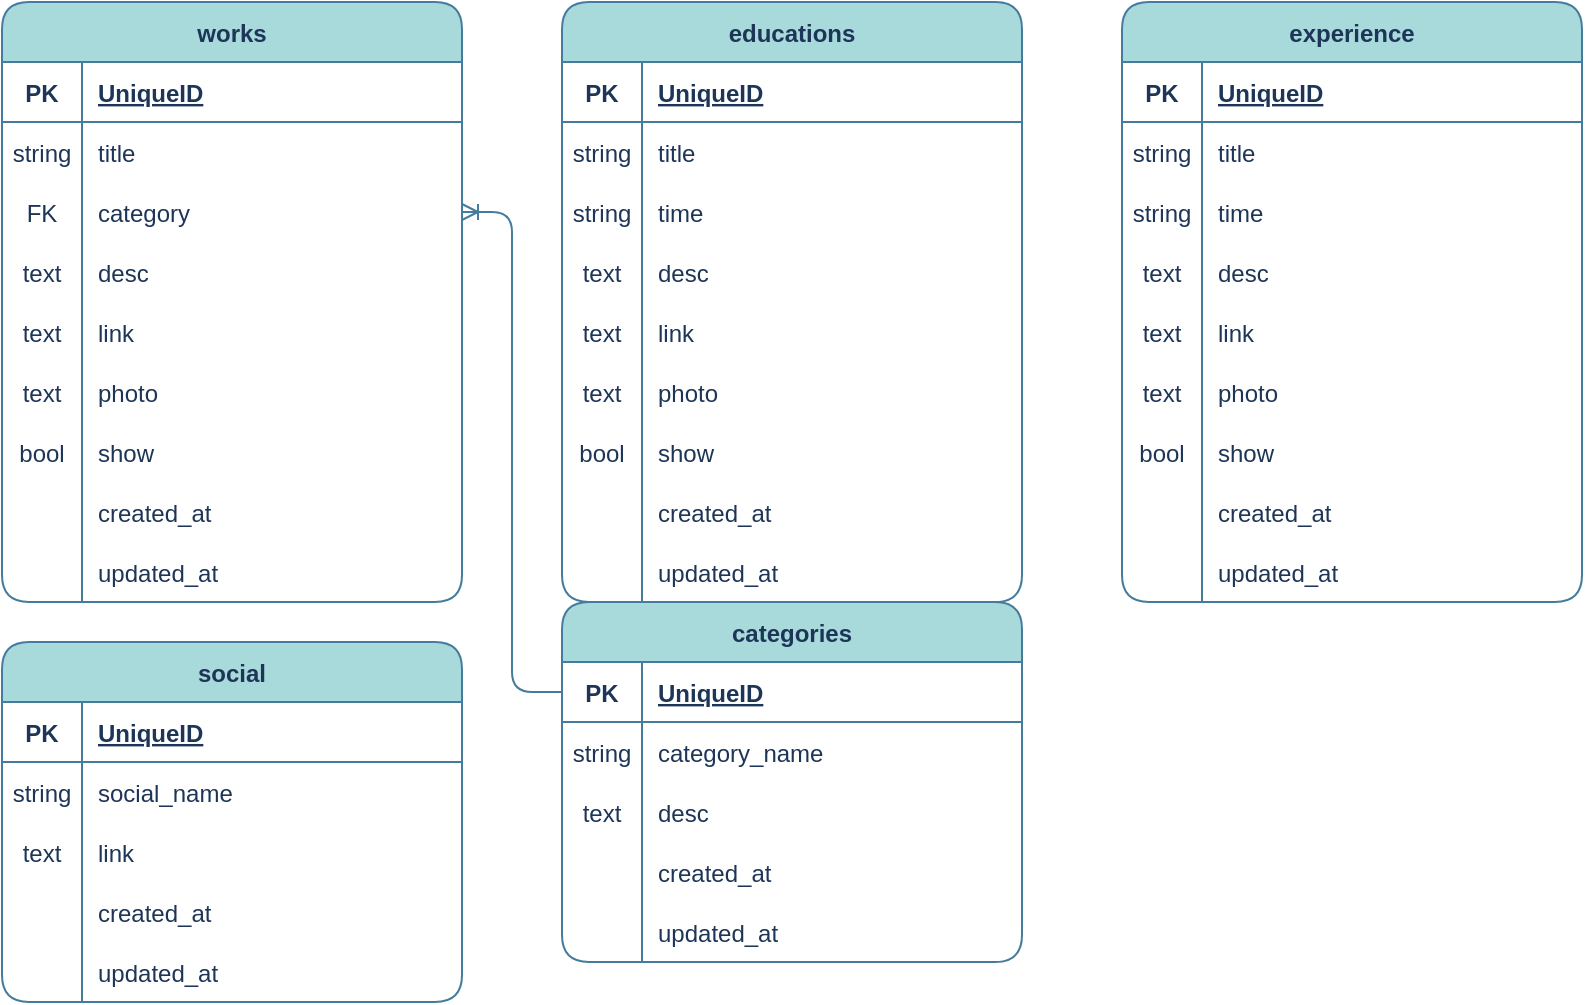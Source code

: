 <mxfile version="20.8.5" type="github">
  <diagram id="R2lEEEUBdFMjLlhIrx00" name="Page-1">
    <mxGraphModel dx="1050" dy="617" grid="1" gridSize="10" guides="1" tooltips="1" connect="1" arrows="1" fold="1" page="1" pageScale="1" pageWidth="850" pageHeight="1100" math="0" shadow="0" extFonts="Permanent Marker^https://fonts.googleapis.com/css?family=Permanent+Marker">
      <root>
        <mxCell id="0" />
        <mxCell id="1" parent="0" />
        <mxCell id="bzYQu6F5uKng30dZJwqY-1" value="works" style="shape=table;startSize=30;container=1;collapsible=1;childLayout=tableLayout;fixedRows=1;rowLines=0;fontStyle=1;align=center;resizeLast=1;strokeColor=#457B9D;fontColor=#1D3557;fillColor=#A8DADC;rounded=1;" vertex="1" parent="1">
          <mxGeometry x="40" y="40" width="230" height="300" as="geometry" />
        </mxCell>
        <mxCell id="bzYQu6F5uKng30dZJwqY-2" value="" style="shape=tableRow;horizontal=0;startSize=0;swimlaneHead=0;swimlaneBody=0;fillColor=none;collapsible=0;dropTarget=0;points=[[0,0.5],[1,0.5]];portConstraint=eastwest;top=0;left=0;right=0;bottom=1;strokeColor=#457B9D;fontColor=#1D3557;rounded=1;" vertex="1" parent="bzYQu6F5uKng30dZJwqY-1">
          <mxGeometry y="30" width="230" height="30" as="geometry" />
        </mxCell>
        <mxCell id="bzYQu6F5uKng30dZJwqY-3" value="PK" style="shape=partialRectangle;connectable=0;fillColor=none;top=0;left=0;bottom=0;right=0;fontStyle=1;overflow=hidden;strokeColor=#457B9D;fontColor=#1D3557;rounded=1;" vertex="1" parent="bzYQu6F5uKng30dZJwqY-2">
          <mxGeometry width="40" height="30" as="geometry">
            <mxRectangle width="40" height="30" as="alternateBounds" />
          </mxGeometry>
        </mxCell>
        <mxCell id="bzYQu6F5uKng30dZJwqY-4" value="UniqueID" style="shape=partialRectangle;connectable=0;fillColor=none;top=0;left=0;bottom=0;right=0;align=left;spacingLeft=6;fontStyle=5;overflow=hidden;strokeColor=#457B9D;fontColor=#1D3557;rounded=1;" vertex="1" parent="bzYQu6F5uKng30dZJwqY-2">
          <mxGeometry x="40" width="190" height="30" as="geometry">
            <mxRectangle width="190" height="30" as="alternateBounds" />
          </mxGeometry>
        </mxCell>
        <mxCell id="bzYQu6F5uKng30dZJwqY-5" value="" style="shape=tableRow;horizontal=0;startSize=0;swimlaneHead=0;swimlaneBody=0;fillColor=none;collapsible=0;dropTarget=0;points=[[0,0.5],[1,0.5]];portConstraint=eastwest;top=0;left=0;right=0;bottom=0;strokeColor=#457B9D;fontColor=#1D3557;rounded=1;" vertex="1" parent="bzYQu6F5uKng30dZJwqY-1">
          <mxGeometry y="60" width="230" height="30" as="geometry" />
        </mxCell>
        <mxCell id="bzYQu6F5uKng30dZJwqY-6" value="string" style="shape=partialRectangle;connectable=0;fillColor=none;top=0;left=0;bottom=0;right=0;editable=1;overflow=hidden;strokeColor=#457B9D;fontColor=#1D3557;rounded=1;" vertex="1" parent="bzYQu6F5uKng30dZJwqY-5">
          <mxGeometry width="40" height="30" as="geometry">
            <mxRectangle width="40" height="30" as="alternateBounds" />
          </mxGeometry>
        </mxCell>
        <mxCell id="bzYQu6F5uKng30dZJwqY-7" value="title" style="shape=partialRectangle;connectable=0;fillColor=none;top=0;left=0;bottom=0;right=0;align=left;spacingLeft=6;overflow=hidden;strokeColor=#457B9D;fontColor=#1D3557;rounded=1;" vertex="1" parent="bzYQu6F5uKng30dZJwqY-5">
          <mxGeometry x="40" width="190" height="30" as="geometry">
            <mxRectangle width="190" height="30" as="alternateBounds" />
          </mxGeometry>
        </mxCell>
        <mxCell id="bzYQu6F5uKng30dZJwqY-96" value="" style="shape=tableRow;horizontal=0;startSize=0;swimlaneHead=0;swimlaneBody=0;fillColor=none;collapsible=0;dropTarget=0;points=[[0,0.5],[1,0.5]];portConstraint=eastwest;top=0;left=0;right=0;bottom=0;strokeColor=#457B9D;fontColor=#1D3557;rounded=1;" vertex="1" parent="bzYQu6F5uKng30dZJwqY-1">
          <mxGeometry y="90" width="230" height="30" as="geometry" />
        </mxCell>
        <mxCell id="bzYQu6F5uKng30dZJwqY-97" value="FK" style="shape=partialRectangle;connectable=0;fillColor=none;top=0;left=0;bottom=0;right=0;editable=1;overflow=hidden;strokeColor=#457B9D;fontColor=#1D3557;rounded=1;" vertex="1" parent="bzYQu6F5uKng30dZJwqY-96">
          <mxGeometry width="40" height="30" as="geometry">
            <mxRectangle width="40" height="30" as="alternateBounds" />
          </mxGeometry>
        </mxCell>
        <mxCell id="bzYQu6F5uKng30dZJwqY-98" value="category" style="shape=partialRectangle;connectable=0;fillColor=none;top=0;left=0;bottom=0;right=0;align=left;spacingLeft=6;overflow=hidden;strokeColor=#457B9D;fontColor=#1D3557;rounded=1;" vertex="1" parent="bzYQu6F5uKng30dZJwqY-96">
          <mxGeometry x="40" width="190" height="30" as="geometry">
            <mxRectangle width="190" height="30" as="alternateBounds" />
          </mxGeometry>
        </mxCell>
        <mxCell id="bzYQu6F5uKng30dZJwqY-17" value="" style="shape=tableRow;horizontal=0;startSize=0;swimlaneHead=0;swimlaneBody=0;fillColor=none;collapsible=0;dropTarget=0;points=[[0,0.5],[1,0.5]];portConstraint=eastwest;top=0;left=0;right=0;bottom=0;strokeColor=#457B9D;fontColor=#1D3557;rounded=1;" vertex="1" parent="bzYQu6F5uKng30dZJwqY-1">
          <mxGeometry y="120" width="230" height="30" as="geometry" />
        </mxCell>
        <mxCell id="bzYQu6F5uKng30dZJwqY-18" value="text" style="shape=partialRectangle;connectable=0;fillColor=none;top=0;left=0;bottom=0;right=0;editable=1;overflow=hidden;strokeColor=#457B9D;fontColor=#1D3557;rounded=1;" vertex="1" parent="bzYQu6F5uKng30dZJwqY-17">
          <mxGeometry width="40" height="30" as="geometry">
            <mxRectangle width="40" height="30" as="alternateBounds" />
          </mxGeometry>
        </mxCell>
        <mxCell id="bzYQu6F5uKng30dZJwqY-19" value="desc" style="shape=partialRectangle;connectable=0;fillColor=none;top=0;left=0;bottom=0;right=0;align=left;spacingLeft=6;overflow=hidden;strokeColor=#457B9D;fontColor=#1D3557;rounded=1;" vertex="1" parent="bzYQu6F5uKng30dZJwqY-17">
          <mxGeometry x="40" width="190" height="30" as="geometry">
            <mxRectangle width="190" height="30" as="alternateBounds" />
          </mxGeometry>
        </mxCell>
        <mxCell id="bzYQu6F5uKng30dZJwqY-68" value="" style="shape=tableRow;horizontal=0;startSize=0;swimlaneHead=0;swimlaneBody=0;fillColor=none;collapsible=0;dropTarget=0;points=[[0,0.5],[1,0.5]];portConstraint=eastwest;top=0;left=0;right=0;bottom=0;strokeColor=#457B9D;fontColor=#1D3557;rounded=1;" vertex="1" parent="bzYQu6F5uKng30dZJwqY-1">
          <mxGeometry y="150" width="230" height="30" as="geometry" />
        </mxCell>
        <mxCell id="bzYQu6F5uKng30dZJwqY-69" value="text" style="shape=partialRectangle;connectable=0;fillColor=none;top=0;left=0;bottom=0;right=0;editable=1;overflow=hidden;strokeColor=#457B9D;fontColor=#1D3557;rounded=1;" vertex="1" parent="bzYQu6F5uKng30dZJwqY-68">
          <mxGeometry width="40" height="30" as="geometry">
            <mxRectangle width="40" height="30" as="alternateBounds" />
          </mxGeometry>
        </mxCell>
        <mxCell id="bzYQu6F5uKng30dZJwqY-70" value="link" style="shape=partialRectangle;connectable=0;fillColor=none;top=0;left=0;bottom=0;right=0;align=left;spacingLeft=6;overflow=hidden;strokeColor=#457B9D;fontColor=#1D3557;rounded=1;" vertex="1" parent="bzYQu6F5uKng30dZJwqY-68">
          <mxGeometry x="40" width="190" height="30" as="geometry">
            <mxRectangle width="190" height="30" as="alternateBounds" />
          </mxGeometry>
        </mxCell>
        <mxCell id="bzYQu6F5uKng30dZJwqY-8" value="" style="shape=tableRow;horizontal=0;startSize=0;swimlaneHead=0;swimlaneBody=0;fillColor=none;collapsible=0;dropTarget=0;points=[[0,0.5],[1,0.5]];portConstraint=eastwest;top=0;left=0;right=0;bottom=0;strokeColor=#457B9D;fontColor=#1D3557;rounded=1;" vertex="1" parent="bzYQu6F5uKng30dZJwqY-1">
          <mxGeometry y="180" width="230" height="30" as="geometry" />
        </mxCell>
        <mxCell id="bzYQu6F5uKng30dZJwqY-9" value="text" style="shape=partialRectangle;connectable=0;fillColor=none;top=0;left=0;bottom=0;right=0;editable=1;overflow=hidden;strokeColor=#457B9D;fontColor=#1D3557;rounded=1;" vertex="1" parent="bzYQu6F5uKng30dZJwqY-8">
          <mxGeometry width="40" height="30" as="geometry">
            <mxRectangle width="40" height="30" as="alternateBounds" />
          </mxGeometry>
        </mxCell>
        <mxCell id="bzYQu6F5uKng30dZJwqY-10" value="photo" style="shape=partialRectangle;connectable=0;fillColor=none;top=0;left=0;bottom=0;right=0;align=left;spacingLeft=6;overflow=hidden;strokeColor=#457B9D;fontColor=#1D3557;rounded=1;" vertex="1" parent="bzYQu6F5uKng30dZJwqY-8">
          <mxGeometry x="40" width="190" height="30" as="geometry">
            <mxRectangle width="190" height="30" as="alternateBounds" />
          </mxGeometry>
        </mxCell>
        <mxCell id="bzYQu6F5uKng30dZJwqY-120" value="" style="shape=tableRow;horizontal=0;startSize=0;swimlaneHead=0;swimlaneBody=0;fillColor=none;collapsible=0;dropTarget=0;points=[[0,0.5],[1,0.5]];portConstraint=eastwest;top=0;left=0;right=0;bottom=0;strokeColor=#457B9D;fontColor=#1D3557;rounded=1;" vertex="1" parent="bzYQu6F5uKng30dZJwqY-1">
          <mxGeometry y="210" width="230" height="30" as="geometry" />
        </mxCell>
        <mxCell id="bzYQu6F5uKng30dZJwqY-121" value="bool" style="shape=partialRectangle;connectable=0;fillColor=none;top=0;left=0;bottom=0;right=0;editable=1;overflow=hidden;strokeColor=#457B9D;fontColor=#1D3557;rounded=1;" vertex="1" parent="bzYQu6F5uKng30dZJwqY-120">
          <mxGeometry width="40" height="30" as="geometry">
            <mxRectangle width="40" height="30" as="alternateBounds" />
          </mxGeometry>
        </mxCell>
        <mxCell id="bzYQu6F5uKng30dZJwqY-122" value="show" style="shape=partialRectangle;connectable=0;fillColor=none;top=0;left=0;bottom=0;right=0;align=left;spacingLeft=6;overflow=hidden;strokeColor=#457B9D;fontColor=#1D3557;rounded=1;" vertex="1" parent="bzYQu6F5uKng30dZJwqY-120">
          <mxGeometry x="40" width="190" height="30" as="geometry">
            <mxRectangle width="190" height="30" as="alternateBounds" />
          </mxGeometry>
        </mxCell>
        <mxCell id="bzYQu6F5uKng30dZJwqY-11" value="" style="shape=tableRow;horizontal=0;startSize=0;swimlaneHead=0;swimlaneBody=0;fillColor=none;collapsible=0;dropTarget=0;points=[[0,0.5],[1,0.5]];portConstraint=eastwest;top=0;left=0;right=0;bottom=0;strokeColor=#457B9D;fontColor=#1D3557;rounded=1;" vertex="1" parent="bzYQu6F5uKng30dZJwqY-1">
          <mxGeometry y="240" width="230" height="30" as="geometry" />
        </mxCell>
        <mxCell id="bzYQu6F5uKng30dZJwqY-12" value="" style="shape=partialRectangle;connectable=0;fillColor=none;top=0;left=0;bottom=0;right=0;editable=1;overflow=hidden;strokeColor=#457B9D;fontColor=#1D3557;rounded=1;" vertex="1" parent="bzYQu6F5uKng30dZJwqY-11">
          <mxGeometry width="40" height="30" as="geometry">
            <mxRectangle width="40" height="30" as="alternateBounds" />
          </mxGeometry>
        </mxCell>
        <mxCell id="bzYQu6F5uKng30dZJwqY-13" value="created_at" style="shape=partialRectangle;connectable=0;fillColor=none;top=0;left=0;bottom=0;right=0;align=left;spacingLeft=6;overflow=hidden;strokeColor=#457B9D;fontColor=#1D3557;rounded=1;" vertex="1" parent="bzYQu6F5uKng30dZJwqY-11">
          <mxGeometry x="40" width="190" height="30" as="geometry">
            <mxRectangle width="190" height="30" as="alternateBounds" />
          </mxGeometry>
        </mxCell>
        <mxCell id="bzYQu6F5uKng30dZJwqY-14" value="" style="shape=tableRow;horizontal=0;startSize=0;swimlaneHead=0;swimlaneBody=0;fillColor=none;collapsible=0;dropTarget=0;points=[[0,0.5],[1,0.5]];portConstraint=eastwest;top=0;left=0;right=0;bottom=0;strokeColor=#457B9D;fontColor=#1D3557;rounded=1;" vertex="1" parent="bzYQu6F5uKng30dZJwqY-1">
          <mxGeometry y="270" width="230" height="30" as="geometry" />
        </mxCell>
        <mxCell id="bzYQu6F5uKng30dZJwqY-15" value="" style="shape=partialRectangle;connectable=0;fillColor=none;top=0;left=0;bottom=0;right=0;editable=1;overflow=hidden;strokeColor=#457B9D;fontColor=#1D3557;rounded=1;" vertex="1" parent="bzYQu6F5uKng30dZJwqY-14">
          <mxGeometry width="40" height="30" as="geometry">
            <mxRectangle width="40" height="30" as="alternateBounds" />
          </mxGeometry>
        </mxCell>
        <mxCell id="bzYQu6F5uKng30dZJwqY-16" value="updated_at" style="shape=partialRectangle;connectable=0;fillColor=none;top=0;left=0;bottom=0;right=0;align=left;spacingLeft=6;overflow=hidden;strokeColor=#457B9D;fontColor=#1D3557;rounded=1;" vertex="1" parent="bzYQu6F5uKng30dZJwqY-14">
          <mxGeometry x="40" width="190" height="30" as="geometry">
            <mxRectangle width="190" height="30" as="alternateBounds" />
          </mxGeometry>
        </mxCell>
        <mxCell id="bzYQu6F5uKng30dZJwqY-20" value="educations" style="shape=table;startSize=30;container=1;collapsible=1;childLayout=tableLayout;fixedRows=1;rowLines=0;fontStyle=1;align=center;resizeLast=1;strokeColor=#457B9D;fontColor=#1D3557;fillColor=#A8DADC;rounded=1;" vertex="1" parent="1">
          <mxGeometry x="320" y="40" width="230" height="300" as="geometry" />
        </mxCell>
        <mxCell id="bzYQu6F5uKng30dZJwqY-21" value="" style="shape=tableRow;horizontal=0;startSize=0;swimlaneHead=0;swimlaneBody=0;fillColor=none;collapsible=0;dropTarget=0;points=[[0,0.5],[1,0.5]];portConstraint=eastwest;top=0;left=0;right=0;bottom=1;strokeColor=#457B9D;fontColor=#1D3557;rounded=1;" vertex="1" parent="bzYQu6F5uKng30dZJwqY-20">
          <mxGeometry y="30" width="230" height="30" as="geometry" />
        </mxCell>
        <mxCell id="bzYQu6F5uKng30dZJwqY-22" value="PK" style="shape=partialRectangle;connectable=0;fillColor=none;top=0;left=0;bottom=0;right=0;fontStyle=1;overflow=hidden;strokeColor=#457B9D;fontColor=#1D3557;rounded=1;" vertex="1" parent="bzYQu6F5uKng30dZJwqY-21">
          <mxGeometry width="40" height="30" as="geometry">
            <mxRectangle width="40" height="30" as="alternateBounds" />
          </mxGeometry>
        </mxCell>
        <mxCell id="bzYQu6F5uKng30dZJwqY-23" value="UniqueID" style="shape=partialRectangle;connectable=0;fillColor=none;top=0;left=0;bottom=0;right=0;align=left;spacingLeft=6;fontStyle=5;overflow=hidden;strokeColor=#457B9D;fontColor=#1D3557;rounded=1;" vertex="1" parent="bzYQu6F5uKng30dZJwqY-21">
          <mxGeometry x="40" width="190" height="30" as="geometry">
            <mxRectangle width="190" height="30" as="alternateBounds" />
          </mxGeometry>
        </mxCell>
        <mxCell id="bzYQu6F5uKng30dZJwqY-24" value="" style="shape=tableRow;horizontal=0;startSize=0;swimlaneHead=0;swimlaneBody=0;fillColor=none;collapsible=0;dropTarget=0;points=[[0,0.5],[1,0.5]];portConstraint=eastwest;top=0;left=0;right=0;bottom=0;strokeColor=#457B9D;fontColor=#1D3557;rounded=1;" vertex="1" parent="bzYQu6F5uKng30dZJwqY-20">
          <mxGeometry y="60" width="230" height="30" as="geometry" />
        </mxCell>
        <mxCell id="bzYQu6F5uKng30dZJwqY-25" value="string" style="shape=partialRectangle;connectable=0;fillColor=none;top=0;left=0;bottom=0;right=0;editable=1;overflow=hidden;strokeColor=#457B9D;fontColor=#1D3557;rounded=1;" vertex="1" parent="bzYQu6F5uKng30dZJwqY-24">
          <mxGeometry width="40" height="30" as="geometry">
            <mxRectangle width="40" height="30" as="alternateBounds" />
          </mxGeometry>
        </mxCell>
        <mxCell id="bzYQu6F5uKng30dZJwqY-26" value="title" style="shape=partialRectangle;connectable=0;fillColor=none;top=0;left=0;bottom=0;right=0;align=left;spacingLeft=6;overflow=hidden;strokeColor=#457B9D;fontColor=#1D3557;rounded=1;" vertex="1" parent="bzYQu6F5uKng30dZJwqY-24">
          <mxGeometry x="40" width="190" height="30" as="geometry">
            <mxRectangle width="190" height="30" as="alternateBounds" />
          </mxGeometry>
        </mxCell>
        <mxCell id="bzYQu6F5uKng30dZJwqY-39" value="" style="shape=tableRow;horizontal=0;startSize=0;swimlaneHead=0;swimlaneBody=0;fillColor=none;collapsible=0;dropTarget=0;points=[[0,0.5],[1,0.5]];portConstraint=eastwest;top=0;left=0;right=0;bottom=0;strokeColor=#457B9D;fontColor=#1D3557;rounded=1;" vertex="1" parent="bzYQu6F5uKng30dZJwqY-20">
          <mxGeometry y="90" width="230" height="30" as="geometry" />
        </mxCell>
        <mxCell id="bzYQu6F5uKng30dZJwqY-40" value="string" style="shape=partialRectangle;connectable=0;fillColor=none;top=0;left=0;bottom=0;right=0;editable=1;overflow=hidden;strokeColor=#457B9D;fontColor=#1D3557;rounded=1;" vertex="1" parent="bzYQu6F5uKng30dZJwqY-39">
          <mxGeometry width="40" height="30" as="geometry">
            <mxRectangle width="40" height="30" as="alternateBounds" />
          </mxGeometry>
        </mxCell>
        <mxCell id="bzYQu6F5uKng30dZJwqY-41" value="time" style="shape=partialRectangle;connectable=0;fillColor=none;top=0;left=0;bottom=0;right=0;align=left;spacingLeft=6;overflow=hidden;strokeColor=#457B9D;fontColor=#1D3557;rounded=1;" vertex="1" parent="bzYQu6F5uKng30dZJwqY-39">
          <mxGeometry x="40" width="190" height="30" as="geometry">
            <mxRectangle width="190" height="30" as="alternateBounds" />
          </mxGeometry>
        </mxCell>
        <mxCell id="bzYQu6F5uKng30dZJwqY-27" value="" style="shape=tableRow;horizontal=0;startSize=0;swimlaneHead=0;swimlaneBody=0;fillColor=none;collapsible=0;dropTarget=0;points=[[0,0.5],[1,0.5]];portConstraint=eastwest;top=0;left=0;right=0;bottom=0;strokeColor=#457B9D;fontColor=#1D3557;rounded=1;" vertex="1" parent="bzYQu6F5uKng30dZJwqY-20">
          <mxGeometry y="120" width="230" height="30" as="geometry" />
        </mxCell>
        <mxCell id="bzYQu6F5uKng30dZJwqY-28" value="text" style="shape=partialRectangle;connectable=0;fillColor=none;top=0;left=0;bottom=0;right=0;editable=1;overflow=hidden;strokeColor=#457B9D;fontColor=#1D3557;rounded=1;" vertex="1" parent="bzYQu6F5uKng30dZJwqY-27">
          <mxGeometry width="40" height="30" as="geometry">
            <mxRectangle width="40" height="30" as="alternateBounds" />
          </mxGeometry>
        </mxCell>
        <mxCell id="bzYQu6F5uKng30dZJwqY-29" value="desc" style="shape=partialRectangle;connectable=0;fillColor=none;top=0;left=0;bottom=0;right=0;align=left;spacingLeft=6;overflow=hidden;strokeColor=#457B9D;fontColor=#1D3557;rounded=1;" vertex="1" parent="bzYQu6F5uKng30dZJwqY-27">
          <mxGeometry x="40" width="190" height="30" as="geometry">
            <mxRectangle width="190" height="30" as="alternateBounds" />
          </mxGeometry>
        </mxCell>
        <mxCell id="bzYQu6F5uKng30dZJwqY-71" value="" style="shape=tableRow;horizontal=0;startSize=0;swimlaneHead=0;swimlaneBody=0;fillColor=none;collapsible=0;dropTarget=0;points=[[0,0.5],[1,0.5]];portConstraint=eastwest;top=0;left=0;right=0;bottom=0;strokeColor=#457B9D;fontColor=#1D3557;rounded=1;" vertex="1" parent="bzYQu6F5uKng30dZJwqY-20">
          <mxGeometry y="150" width="230" height="30" as="geometry" />
        </mxCell>
        <mxCell id="bzYQu6F5uKng30dZJwqY-72" value="text" style="shape=partialRectangle;connectable=0;fillColor=none;top=0;left=0;bottom=0;right=0;editable=1;overflow=hidden;strokeColor=#457B9D;fontColor=#1D3557;rounded=1;" vertex="1" parent="bzYQu6F5uKng30dZJwqY-71">
          <mxGeometry width="40" height="30" as="geometry">
            <mxRectangle width="40" height="30" as="alternateBounds" />
          </mxGeometry>
        </mxCell>
        <mxCell id="bzYQu6F5uKng30dZJwqY-73" value="link" style="shape=partialRectangle;connectable=0;fillColor=none;top=0;left=0;bottom=0;right=0;align=left;spacingLeft=6;overflow=hidden;strokeColor=#457B9D;fontColor=#1D3557;rounded=1;" vertex="1" parent="bzYQu6F5uKng30dZJwqY-71">
          <mxGeometry x="40" width="190" height="30" as="geometry">
            <mxRectangle width="190" height="30" as="alternateBounds" />
          </mxGeometry>
        </mxCell>
        <mxCell id="bzYQu6F5uKng30dZJwqY-30" value="" style="shape=tableRow;horizontal=0;startSize=0;swimlaneHead=0;swimlaneBody=0;fillColor=none;collapsible=0;dropTarget=0;points=[[0,0.5],[1,0.5]];portConstraint=eastwest;top=0;left=0;right=0;bottom=0;strokeColor=#457B9D;fontColor=#1D3557;rounded=1;" vertex="1" parent="bzYQu6F5uKng30dZJwqY-20">
          <mxGeometry y="180" width="230" height="30" as="geometry" />
        </mxCell>
        <mxCell id="bzYQu6F5uKng30dZJwqY-31" value="text" style="shape=partialRectangle;connectable=0;fillColor=none;top=0;left=0;bottom=0;right=0;editable=1;overflow=hidden;strokeColor=#457B9D;fontColor=#1D3557;rounded=1;" vertex="1" parent="bzYQu6F5uKng30dZJwqY-30">
          <mxGeometry width="40" height="30" as="geometry">
            <mxRectangle width="40" height="30" as="alternateBounds" />
          </mxGeometry>
        </mxCell>
        <mxCell id="bzYQu6F5uKng30dZJwqY-32" value="photo" style="shape=partialRectangle;connectable=0;fillColor=none;top=0;left=0;bottom=0;right=0;align=left;spacingLeft=6;overflow=hidden;strokeColor=#457B9D;fontColor=#1D3557;rounded=1;" vertex="1" parent="bzYQu6F5uKng30dZJwqY-30">
          <mxGeometry x="40" width="190" height="30" as="geometry">
            <mxRectangle width="190" height="30" as="alternateBounds" />
          </mxGeometry>
        </mxCell>
        <mxCell id="bzYQu6F5uKng30dZJwqY-123" value="" style="shape=tableRow;horizontal=0;startSize=0;swimlaneHead=0;swimlaneBody=0;fillColor=none;collapsible=0;dropTarget=0;points=[[0,0.5],[1,0.5]];portConstraint=eastwest;top=0;left=0;right=0;bottom=0;strokeColor=#457B9D;fontColor=#1D3557;rounded=1;" vertex="1" parent="bzYQu6F5uKng30dZJwqY-20">
          <mxGeometry y="210" width="230" height="30" as="geometry" />
        </mxCell>
        <mxCell id="bzYQu6F5uKng30dZJwqY-124" value="bool" style="shape=partialRectangle;connectable=0;fillColor=none;top=0;left=0;bottom=0;right=0;editable=1;overflow=hidden;strokeColor=#457B9D;fontColor=#1D3557;rounded=1;" vertex="1" parent="bzYQu6F5uKng30dZJwqY-123">
          <mxGeometry width="40" height="30" as="geometry">
            <mxRectangle width="40" height="30" as="alternateBounds" />
          </mxGeometry>
        </mxCell>
        <mxCell id="bzYQu6F5uKng30dZJwqY-125" value="show" style="shape=partialRectangle;connectable=0;fillColor=none;top=0;left=0;bottom=0;right=0;align=left;spacingLeft=6;overflow=hidden;strokeColor=#457B9D;fontColor=#1D3557;rounded=1;" vertex="1" parent="bzYQu6F5uKng30dZJwqY-123">
          <mxGeometry x="40" width="190" height="30" as="geometry">
            <mxRectangle width="190" height="30" as="alternateBounds" />
          </mxGeometry>
        </mxCell>
        <mxCell id="bzYQu6F5uKng30dZJwqY-33" value="" style="shape=tableRow;horizontal=0;startSize=0;swimlaneHead=0;swimlaneBody=0;fillColor=none;collapsible=0;dropTarget=0;points=[[0,0.5],[1,0.5]];portConstraint=eastwest;top=0;left=0;right=0;bottom=0;strokeColor=#457B9D;fontColor=#1D3557;rounded=1;" vertex="1" parent="bzYQu6F5uKng30dZJwqY-20">
          <mxGeometry y="240" width="230" height="30" as="geometry" />
        </mxCell>
        <mxCell id="bzYQu6F5uKng30dZJwqY-34" value="" style="shape=partialRectangle;connectable=0;fillColor=none;top=0;left=0;bottom=0;right=0;editable=1;overflow=hidden;strokeColor=#457B9D;fontColor=#1D3557;rounded=1;" vertex="1" parent="bzYQu6F5uKng30dZJwqY-33">
          <mxGeometry width="40" height="30" as="geometry">
            <mxRectangle width="40" height="30" as="alternateBounds" />
          </mxGeometry>
        </mxCell>
        <mxCell id="bzYQu6F5uKng30dZJwqY-35" value="created_at" style="shape=partialRectangle;connectable=0;fillColor=none;top=0;left=0;bottom=0;right=0;align=left;spacingLeft=6;overflow=hidden;strokeColor=#457B9D;fontColor=#1D3557;rounded=1;" vertex="1" parent="bzYQu6F5uKng30dZJwqY-33">
          <mxGeometry x="40" width="190" height="30" as="geometry">
            <mxRectangle width="190" height="30" as="alternateBounds" />
          </mxGeometry>
        </mxCell>
        <mxCell id="bzYQu6F5uKng30dZJwqY-36" value="" style="shape=tableRow;horizontal=0;startSize=0;swimlaneHead=0;swimlaneBody=0;fillColor=none;collapsible=0;dropTarget=0;points=[[0,0.5],[1,0.5]];portConstraint=eastwest;top=0;left=0;right=0;bottom=0;strokeColor=#457B9D;fontColor=#1D3557;rounded=1;" vertex="1" parent="bzYQu6F5uKng30dZJwqY-20">
          <mxGeometry y="270" width="230" height="30" as="geometry" />
        </mxCell>
        <mxCell id="bzYQu6F5uKng30dZJwqY-37" value="" style="shape=partialRectangle;connectable=0;fillColor=none;top=0;left=0;bottom=0;right=0;editable=1;overflow=hidden;strokeColor=#457B9D;fontColor=#1D3557;rounded=1;" vertex="1" parent="bzYQu6F5uKng30dZJwqY-36">
          <mxGeometry width="40" height="30" as="geometry">
            <mxRectangle width="40" height="30" as="alternateBounds" />
          </mxGeometry>
        </mxCell>
        <mxCell id="bzYQu6F5uKng30dZJwqY-38" value="updated_at" style="shape=partialRectangle;connectable=0;fillColor=none;top=0;left=0;bottom=0;right=0;align=left;spacingLeft=6;overflow=hidden;strokeColor=#457B9D;fontColor=#1D3557;rounded=1;" vertex="1" parent="bzYQu6F5uKng30dZJwqY-36">
          <mxGeometry x="40" width="190" height="30" as="geometry">
            <mxRectangle width="190" height="30" as="alternateBounds" />
          </mxGeometry>
        </mxCell>
        <mxCell id="bzYQu6F5uKng30dZJwqY-43" value="experience" style="shape=table;startSize=30;container=1;collapsible=1;childLayout=tableLayout;fixedRows=1;rowLines=0;fontStyle=1;align=center;resizeLast=1;strokeColor=#457B9D;fontColor=#1D3557;fillColor=#A8DADC;rounded=1;" vertex="1" parent="1">
          <mxGeometry x="600" y="40" width="230" height="300" as="geometry" />
        </mxCell>
        <mxCell id="bzYQu6F5uKng30dZJwqY-44" value="" style="shape=tableRow;horizontal=0;startSize=0;swimlaneHead=0;swimlaneBody=0;fillColor=none;collapsible=0;dropTarget=0;points=[[0,0.5],[1,0.5]];portConstraint=eastwest;top=0;left=0;right=0;bottom=1;strokeColor=#457B9D;fontColor=#1D3557;rounded=1;" vertex="1" parent="bzYQu6F5uKng30dZJwqY-43">
          <mxGeometry y="30" width="230" height="30" as="geometry" />
        </mxCell>
        <mxCell id="bzYQu6F5uKng30dZJwqY-45" value="PK" style="shape=partialRectangle;connectable=0;fillColor=none;top=0;left=0;bottom=0;right=0;fontStyle=1;overflow=hidden;strokeColor=#457B9D;fontColor=#1D3557;rounded=1;" vertex="1" parent="bzYQu6F5uKng30dZJwqY-44">
          <mxGeometry width="40" height="30" as="geometry">
            <mxRectangle width="40" height="30" as="alternateBounds" />
          </mxGeometry>
        </mxCell>
        <mxCell id="bzYQu6F5uKng30dZJwqY-46" value="UniqueID" style="shape=partialRectangle;connectable=0;fillColor=none;top=0;left=0;bottom=0;right=0;align=left;spacingLeft=6;fontStyle=5;overflow=hidden;strokeColor=#457B9D;fontColor=#1D3557;rounded=1;" vertex="1" parent="bzYQu6F5uKng30dZJwqY-44">
          <mxGeometry x="40" width="190" height="30" as="geometry">
            <mxRectangle width="190" height="30" as="alternateBounds" />
          </mxGeometry>
        </mxCell>
        <mxCell id="bzYQu6F5uKng30dZJwqY-47" value="" style="shape=tableRow;horizontal=0;startSize=0;swimlaneHead=0;swimlaneBody=0;fillColor=none;collapsible=0;dropTarget=0;points=[[0,0.5],[1,0.5]];portConstraint=eastwest;top=0;left=0;right=0;bottom=0;strokeColor=#457B9D;fontColor=#1D3557;rounded=1;" vertex="1" parent="bzYQu6F5uKng30dZJwqY-43">
          <mxGeometry y="60" width="230" height="30" as="geometry" />
        </mxCell>
        <mxCell id="bzYQu6F5uKng30dZJwqY-48" value="string" style="shape=partialRectangle;connectable=0;fillColor=none;top=0;left=0;bottom=0;right=0;editable=1;overflow=hidden;strokeColor=#457B9D;fontColor=#1D3557;rounded=1;" vertex="1" parent="bzYQu6F5uKng30dZJwqY-47">
          <mxGeometry width="40" height="30" as="geometry">
            <mxRectangle width="40" height="30" as="alternateBounds" />
          </mxGeometry>
        </mxCell>
        <mxCell id="bzYQu6F5uKng30dZJwqY-49" value="title" style="shape=partialRectangle;connectable=0;fillColor=none;top=0;left=0;bottom=0;right=0;align=left;spacingLeft=6;overflow=hidden;strokeColor=#457B9D;fontColor=#1D3557;rounded=1;" vertex="1" parent="bzYQu6F5uKng30dZJwqY-47">
          <mxGeometry x="40" width="190" height="30" as="geometry">
            <mxRectangle width="190" height="30" as="alternateBounds" />
          </mxGeometry>
        </mxCell>
        <mxCell id="bzYQu6F5uKng30dZJwqY-50" value="" style="shape=tableRow;horizontal=0;startSize=0;swimlaneHead=0;swimlaneBody=0;fillColor=none;collapsible=0;dropTarget=0;points=[[0,0.5],[1,0.5]];portConstraint=eastwest;top=0;left=0;right=0;bottom=0;strokeColor=#457B9D;fontColor=#1D3557;rounded=1;" vertex="1" parent="bzYQu6F5uKng30dZJwqY-43">
          <mxGeometry y="90" width="230" height="30" as="geometry" />
        </mxCell>
        <mxCell id="bzYQu6F5uKng30dZJwqY-51" value="string" style="shape=partialRectangle;connectable=0;fillColor=none;top=0;left=0;bottom=0;right=0;editable=1;overflow=hidden;strokeColor=#457B9D;fontColor=#1D3557;rounded=1;" vertex="1" parent="bzYQu6F5uKng30dZJwqY-50">
          <mxGeometry width="40" height="30" as="geometry">
            <mxRectangle width="40" height="30" as="alternateBounds" />
          </mxGeometry>
        </mxCell>
        <mxCell id="bzYQu6F5uKng30dZJwqY-52" value="time" style="shape=partialRectangle;connectable=0;fillColor=none;top=0;left=0;bottom=0;right=0;align=left;spacingLeft=6;overflow=hidden;strokeColor=#457B9D;fontColor=#1D3557;rounded=1;" vertex="1" parent="bzYQu6F5uKng30dZJwqY-50">
          <mxGeometry x="40" width="190" height="30" as="geometry">
            <mxRectangle width="190" height="30" as="alternateBounds" />
          </mxGeometry>
        </mxCell>
        <mxCell id="bzYQu6F5uKng30dZJwqY-53" value="" style="shape=tableRow;horizontal=0;startSize=0;swimlaneHead=0;swimlaneBody=0;fillColor=none;collapsible=0;dropTarget=0;points=[[0,0.5],[1,0.5]];portConstraint=eastwest;top=0;left=0;right=0;bottom=0;strokeColor=#457B9D;fontColor=#1D3557;rounded=1;" vertex="1" parent="bzYQu6F5uKng30dZJwqY-43">
          <mxGeometry y="120" width="230" height="30" as="geometry" />
        </mxCell>
        <mxCell id="bzYQu6F5uKng30dZJwqY-54" value="text" style="shape=partialRectangle;connectable=0;fillColor=none;top=0;left=0;bottom=0;right=0;editable=1;overflow=hidden;strokeColor=#457B9D;fontColor=#1D3557;rounded=1;" vertex="1" parent="bzYQu6F5uKng30dZJwqY-53">
          <mxGeometry width="40" height="30" as="geometry">
            <mxRectangle width="40" height="30" as="alternateBounds" />
          </mxGeometry>
        </mxCell>
        <mxCell id="bzYQu6F5uKng30dZJwqY-55" value="desc" style="shape=partialRectangle;connectable=0;fillColor=none;top=0;left=0;bottom=0;right=0;align=left;spacingLeft=6;overflow=hidden;strokeColor=#457B9D;fontColor=#1D3557;rounded=1;" vertex="1" parent="bzYQu6F5uKng30dZJwqY-53">
          <mxGeometry x="40" width="190" height="30" as="geometry">
            <mxRectangle width="190" height="30" as="alternateBounds" />
          </mxGeometry>
        </mxCell>
        <mxCell id="bzYQu6F5uKng30dZJwqY-74" value="" style="shape=tableRow;horizontal=0;startSize=0;swimlaneHead=0;swimlaneBody=0;fillColor=none;collapsible=0;dropTarget=0;points=[[0,0.5],[1,0.5]];portConstraint=eastwest;top=0;left=0;right=0;bottom=0;strokeColor=#457B9D;fontColor=#1D3557;rounded=1;" vertex="1" parent="bzYQu6F5uKng30dZJwqY-43">
          <mxGeometry y="150" width="230" height="30" as="geometry" />
        </mxCell>
        <mxCell id="bzYQu6F5uKng30dZJwqY-75" value="text" style="shape=partialRectangle;connectable=0;fillColor=none;top=0;left=0;bottom=0;right=0;editable=1;overflow=hidden;strokeColor=#457B9D;fontColor=#1D3557;rounded=1;" vertex="1" parent="bzYQu6F5uKng30dZJwqY-74">
          <mxGeometry width="40" height="30" as="geometry">
            <mxRectangle width="40" height="30" as="alternateBounds" />
          </mxGeometry>
        </mxCell>
        <mxCell id="bzYQu6F5uKng30dZJwqY-76" value="link" style="shape=partialRectangle;connectable=0;fillColor=none;top=0;left=0;bottom=0;right=0;align=left;spacingLeft=6;overflow=hidden;strokeColor=#457B9D;fontColor=#1D3557;rounded=1;" vertex="1" parent="bzYQu6F5uKng30dZJwqY-74">
          <mxGeometry x="40" width="190" height="30" as="geometry">
            <mxRectangle width="190" height="30" as="alternateBounds" />
          </mxGeometry>
        </mxCell>
        <mxCell id="bzYQu6F5uKng30dZJwqY-56" value="" style="shape=tableRow;horizontal=0;startSize=0;swimlaneHead=0;swimlaneBody=0;fillColor=none;collapsible=0;dropTarget=0;points=[[0,0.5],[1,0.5]];portConstraint=eastwest;top=0;left=0;right=0;bottom=0;strokeColor=#457B9D;fontColor=#1D3557;rounded=1;" vertex="1" parent="bzYQu6F5uKng30dZJwqY-43">
          <mxGeometry y="180" width="230" height="30" as="geometry" />
        </mxCell>
        <mxCell id="bzYQu6F5uKng30dZJwqY-57" value="text" style="shape=partialRectangle;connectable=0;fillColor=none;top=0;left=0;bottom=0;right=0;editable=1;overflow=hidden;strokeColor=#457B9D;fontColor=#1D3557;rounded=1;" vertex="1" parent="bzYQu6F5uKng30dZJwqY-56">
          <mxGeometry width="40" height="30" as="geometry">
            <mxRectangle width="40" height="30" as="alternateBounds" />
          </mxGeometry>
        </mxCell>
        <mxCell id="bzYQu6F5uKng30dZJwqY-58" value="photo" style="shape=partialRectangle;connectable=0;fillColor=none;top=0;left=0;bottom=0;right=0;align=left;spacingLeft=6;overflow=hidden;strokeColor=#457B9D;fontColor=#1D3557;rounded=1;" vertex="1" parent="bzYQu6F5uKng30dZJwqY-56">
          <mxGeometry x="40" width="190" height="30" as="geometry">
            <mxRectangle width="190" height="30" as="alternateBounds" />
          </mxGeometry>
        </mxCell>
        <mxCell id="bzYQu6F5uKng30dZJwqY-126" value="" style="shape=tableRow;horizontal=0;startSize=0;swimlaneHead=0;swimlaneBody=0;fillColor=none;collapsible=0;dropTarget=0;points=[[0,0.5],[1,0.5]];portConstraint=eastwest;top=0;left=0;right=0;bottom=0;strokeColor=#457B9D;fontColor=#1D3557;rounded=1;" vertex="1" parent="bzYQu6F5uKng30dZJwqY-43">
          <mxGeometry y="210" width="230" height="30" as="geometry" />
        </mxCell>
        <mxCell id="bzYQu6F5uKng30dZJwqY-127" value="bool" style="shape=partialRectangle;connectable=0;fillColor=none;top=0;left=0;bottom=0;right=0;editable=1;overflow=hidden;strokeColor=#457B9D;fontColor=#1D3557;rounded=1;" vertex="1" parent="bzYQu6F5uKng30dZJwqY-126">
          <mxGeometry width="40" height="30" as="geometry">
            <mxRectangle width="40" height="30" as="alternateBounds" />
          </mxGeometry>
        </mxCell>
        <mxCell id="bzYQu6F5uKng30dZJwqY-128" value="show" style="shape=partialRectangle;connectable=0;fillColor=none;top=0;left=0;bottom=0;right=0;align=left;spacingLeft=6;overflow=hidden;strokeColor=#457B9D;fontColor=#1D3557;rounded=1;" vertex="1" parent="bzYQu6F5uKng30dZJwqY-126">
          <mxGeometry x="40" width="190" height="30" as="geometry">
            <mxRectangle width="190" height="30" as="alternateBounds" />
          </mxGeometry>
        </mxCell>
        <mxCell id="bzYQu6F5uKng30dZJwqY-59" value="" style="shape=tableRow;horizontal=0;startSize=0;swimlaneHead=0;swimlaneBody=0;fillColor=none;collapsible=0;dropTarget=0;points=[[0,0.5],[1,0.5]];portConstraint=eastwest;top=0;left=0;right=0;bottom=0;strokeColor=#457B9D;fontColor=#1D3557;rounded=1;" vertex="1" parent="bzYQu6F5uKng30dZJwqY-43">
          <mxGeometry y="240" width="230" height="30" as="geometry" />
        </mxCell>
        <mxCell id="bzYQu6F5uKng30dZJwqY-60" value="" style="shape=partialRectangle;connectable=0;fillColor=none;top=0;left=0;bottom=0;right=0;editable=1;overflow=hidden;strokeColor=#457B9D;fontColor=#1D3557;rounded=1;" vertex="1" parent="bzYQu6F5uKng30dZJwqY-59">
          <mxGeometry width="40" height="30" as="geometry">
            <mxRectangle width="40" height="30" as="alternateBounds" />
          </mxGeometry>
        </mxCell>
        <mxCell id="bzYQu6F5uKng30dZJwqY-61" value="created_at" style="shape=partialRectangle;connectable=0;fillColor=none;top=0;left=0;bottom=0;right=0;align=left;spacingLeft=6;overflow=hidden;strokeColor=#457B9D;fontColor=#1D3557;rounded=1;" vertex="1" parent="bzYQu6F5uKng30dZJwqY-59">
          <mxGeometry x="40" width="190" height="30" as="geometry">
            <mxRectangle width="190" height="30" as="alternateBounds" />
          </mxGeometry>
        </mxCell>
        <mxCell id="bzYQu6F5uKng30dZJwqY-62" value="" style="shape=tableRow;horizontal=0;startSize=0;swimlaneHead=0;swimlaneBody=0;fillColor=none;collapsible=0;dropTarget=0;points=[[0,0.5],[1,0.5]];portConstraint=eastwest;top=0;left=0;right=0;bottom=0;strokeColor=#457B9D;fontColor=#1D3557;rounded=1;" vertex="1" parent="bzYQu6F5uKng30dZJwqY-43">
          <mxGeometry y="270" width="230" height="30" as="geometry" />
        </mxCell>
        <mxCell id="bzYQu6F5uKng30dZJwqY-63" value="" style="shape=partialRectangle;connectable=0;fillColor=none;top=0;left=0;bottom=0;right=0;editable=1;overflow=hidden;strokeColor=#457B9D;fontColor=#1D3557;rounded=1;" vertex="1" parent="bzYQu6F5uKng30dZJwqY-62">
          <mxGeometry width="40" height="30" as="geometry">
            <mxRectangle width="40" height="30" as="alternateBounds" />
          </mxGeometry>
        </mxCell>
        <mxCell id="bzYQu6F5uKng30dZJwqY-64" value="updated_at" style="shape=partialRectangle;connectable=0;fillColor=none;top=0;left=0;bottom=0;right=0;align=left;spacingLeft=6;overflow=hidden;strokeColor=#457B9D;fontColor=#1D3557;rounded=1;" vertex="1" parent="bzYQu6F5uKng30dZJwqY-62">
          <mxGeometry x="40" width="190" height="30" as="geometry">
            <mxRectangle width="190" height="30" as="alternateBounds" />
          </mxGeometry>
        </mxCell>
        <mxCell id="bzYQu6F5uKng30dZJwqY-77" value="social" style="shape=table;startSize=30;container=1;collapsible=1;childLayout=tableLayout;fixedRows=1;rowLines=0;fontStyle=1;align=center;resizeLast=1;strokeColor=#457B9D;fontColor=#1D3557;fillColor=#A8DADC;rounded=1;" vertex="1" parent="1">
          <mxGeometry x="40" y="360" width="230" height="180" as="geometry" />
        </mxCell>
        <mxCell id="bzYQu6F5uKng30dZJwqY-78" value="" style="shape=tableRow;horizontal=0;startSize=0;swimlaneHead=0;swimlaneBody=0;fillColor=none;collapsible=0;dropTarget=0;points=[[0,0.5],[1,0.5]];portConstraint=eastwest;top=0;left=0;right=0;bottom=1;strokeColor=#457B9D;fontColor=#1D3557;rounded=1;" vertex="1" parent="bzYQu6F5uKng30dZJwqY-77">
          <mxGeometry y="30" width="230" height="30" as="geometry" />
        </mxCell>
        <mxCell id="bzYQu6F5uKng30dZJwqY-79" value="PK" style="shape=partialRectangle;connectable=0;fillColor=none;top=0;left=0;bottom=0;right=0;fontStyle=1;overflow=hidden;strokeColor=#457B9D;fontColor=#1D3557;rounded=1;" vertex="1" parent="bzYQu6F5uKng30dZJwqY-78">
          <mxGeometry width="40" height="30" as="geometry">
            <mxRectangle width="40" height="30" as="alternateBounds" />
          </mxGeometry>
        </mxCell>
        <mxCell id="bzYQu6F5uKng30dZJwqY-80" value="UniqueID" style="shape=partialRectangle;connectable=0;fillColor=none;top=0;left=0;bottom=0;right=0;align=left;spacingLeft=6;fontStyle=5;overflow=hidden;strokeColor=#457B9D;fontColor=#1D3557;rounded=1;" vertex="1" parent="bzYQu6F5uKng30dZJwqY-78">
          <mxGeometry x="40" width="190" height="30" as="geometry">
            <mxRectangle width="190" height="30" as="alternateBounds" />
          </mxGeometry>
        </mxCell>
        <mxCell id="bzYQu6F5uKng30dZJwqY-81" value="" style="shape=tableRow;horizontal=0;startSize=0;swimlaneHead=0;swimlaneBody=0;fillColor=none;collapsible=0;dropTarget=0;points=[[0,0.5],[1,0.5]];portConstraint=eastwest;top=0;left=0;right=0;bottom=0;strokeColor=#457B9D;fontColor=#1D3557;rounded=1;" vertex="1" parent="bzYQu6F5uKng30dZJwqY-77">
          <mxGeometry y="60" width="230" height="30" as="geometry" />
        </mxCell>
        <mxCell id="bzYQu6F5uKng30dZJwqY-82" value="string" style="shape=partialRectangle;connectable=0;fillColor=none;top=0;left=0;bottom=0;right=0;editable=1;overflow=hidden;strokeColor=#457B9D;fontColor=#1D3557;rounded=1;" vertex="1" parent="bzYQu6F5uKng30dZJwqY-81">
          <mxGeometry width="40" height="30" as="geometry">
            <mxRectangle width="40" height="30" as="alternateBounds" />
          </mxGeometry>
        </mxCell>
        <mxCell id="bzYQu6F5uKng30dZJwqY-83" value="social_name" style="shape=partialRectangle;connectable=0;fillColor=none;top=0;left=0;bottom=0;right=0;align=left;spacingLeft=6;overflow=hidden;strokeColor=#457B9D;fontColor=#1D3557;rounded=1;" vertex="1" parent="bzYQu6F5uKng30dZJwqY-81">
          <mxGeometry x="40" width="190" height="30" as="geometry">
            <mxRectangle width="190" height="30" as="alternateBounds" />
          </mxGeometry>
        </mxCell>
        <mxCell id="bzYQu6F5uKng30dZJwqY-87" value="" style="shape=tableRow;horizontal=0;startSize=0;swimlaneHead=0;swimlaneBody=0;fillColor=none;collapsible=0;dropTarget=0;points=[[0,0.5],[1,0.5]];portConstraint=eastwest;top=0;left=0;right=0;bottom=0;strokeColor=#457B9D;fontColor=#1D3557;rounded=1;" vertex="1" parent="bzYQu6F5uKng30dZJwqY-77">
          <mxGeometry y="90" width="230" height="30" as="geometry" />
        </mxCell>
        <mxCell id="bzYQu6F5uKng30dZJwqY-88" value="text" style="shape=partialRectangle;connectable=0;fillColor=none;top=0;left=0;bottom=0;right=0;editable=1;overflow=hidden;strokeColor=#457B9D;fontColor=#1D3557;rounded=1;" vertex="1" parent="bzYQu6F5uKng30dZJwqY-87">
          <mxGeometry width="40" height="30" as="geometry">
            <mxRectangle width="40" height="30" as="alternateBounds" />
          </mxGeometry>
        </mxCell>
        <mxCell id="bzYQu6F5uKng30dZJwqY-89" value="link" style="shape=partialRectangle;connectable=0;fillColor=none;top=0;left=0;bottom=0;right=0;align=left;spacingLeft=6;overflow=hidden;strokeColor=#457B9D;fontColor=#1D3557;rounded=1;" vertex="1" parent="bzYQu6F5uKng30dZJwqY-87">
          <mxGeometry x="40" width="190" height="30" as="geometry">
            <mxRectangle width="190" height="30" as="alternateBounds" />
          </mxGeometry>
        </mxCell>
        <mxCell id="bzYQu6F5uKng30dZJwqY-90" value="" style="shape=tableRow;horizontal=0;startSize=0;swimlaneHead=0;swimlaneBody=0;fillColor=none;collapsible=0;dropTarget=0;points=[[0,0.5],[1,0.5]];portConstraint=eastwest;top=0;left=0;right=0;bottom=0;strokeColor=#457B9D;fontColor=#1D3557;rounded=1;" vertex="1" parent="bzYQu6F5uKng30dZJwqY-77">
          <mxGeometry y="120" width="230" height="30" as="geometry" />
        </mxCell>
        <mxCell id="bzYQu6F5uKng30dZJwqY-91" value="" style="shape=partialRectangle;connectable=0;fillColor=none;top=0;left=0;bottom=0;right=0;editable=1;overflow=hidden;strokeColor=#457B9D;fontColor=#1D3557;rounded=1;" vertex="1" parent="bzYQu6F5uKng30dZJwqY-90">
          <mxGeometry width="40" height="30" as="geometry">
            <mxRectangle width="40" height="30" as="alternateBounds" />
          </mxGeometry>
        </mxCell>
        <mxCell id="bzYQu6F5uKng30dZJwqY-92" value="created_at" style="shape=partialRectangle;connectable=0;fillColor=none;top=0;left=0;bottom=0;right=0;align=left;spacingLeft=6;overflow=hidden;strokeColor=#457B9D;fontColor=#1D3557;rounded=1;" vertex="1" parent="bzYQu6F5uKng30dZJwqY-90">
          <mxGeometry x="40" width="190" height="30" as="geometry">
            <mxRectangle width="190" height="30" as="alternateBounds" />
          </mxGeometry>
        </mxCell>
        <mxCell id="bzYQu6F5uKng30dZJwqY-93" value="" style="shape=tableRow;horizontal=0;startSize=0;swimlaneHead=0;swimlaneBody=0;fillColor=none;collapsible=0;dropTarget=0;points=[[0,0.5],[1,0.5]];portConstraint=eastwest;top=0;left=0;right=0;bottom=0;strokeColor=#457B9D;fontColor=#1D3557;rounded=1;" vertex="1" parent="bzYQu6F5uKng30dZJwqY-77">
          <mxGeometry y="150" width="230" height="30" as="geometry" />
        </mxCell>
        <mxCell id="bzYQu6F5uKng30dZJwqY-94" value="" style="shape=partialRectangle;connectable=0;fillColor=none;top=0;left=0;bottom=0;right=0;editable=1;overflow=hidden;strokeColor=#457B9D;fontColor=#1D3557;rounded=1;" vertex="1" parent="bzYQu6F5uKng30dZJwqY-93">
          <mxGeometry width="40" height="30" as="geometry">
            <mxRectangle width="40" height="30" as="alternateBounds" />
          </mxGeometry>
        </mxCell>
        <mxCell id="bzYQu6F5uKng30dZJwqY-95" value="updated_at" style="shape=partialRectangle;connectable=0;fillColor=none;top=0;left=0;bottom=0;right=0;align=left;spacingLeft=6;overflow=hidden;strokeColor=#457B9D;fontColor=#1D3557;rounded=1;" vertex="1" parent="bzYQu6F5uKng30dZJwqY-93">
          <mxGeometry x="40" width="190" height="30" as="geometry">
            <mxRectangle width="190" height="30" as="alternateBounds" />
          </mxGeometry>
        </mxCell>
        <mxCell id="bzYQu6F5uKng30dZJwqY-100" value="categories" style="shape=table;startSize=30;container=1;collapsible=1;childLayout=tableLayout;fixedRows=1;rowLines=0;fontStyle=1;align=center;resizeLast=1;strokeColor=#457B9D;fontColor=#1D3557;fillColor=#A8DADC;rounded=1;" vertex="1" parent="1">
          <mxGeometry x="320" y="340" width="230" height="180" as="geometry" />
        </mxCell>
        <mxCell id="bzYQu6F5uKng30dZJwqY-101" value="" style="shape=tableRow;horizontal=0;startSize=0;swimlaneHead=0;swimlaneBody=0;fillColor=none;collapsible=0;dropTarget=0;points=[[0,0.5],[1,0.5]];portConstraint=eastwest;top=0;left=0;right=0;bottom=1;strokeColor=#457B9D;fontColor=#1D3557;rounded=1;" vertex="1" parent="bzYQu6F5uKng30dZJwqY-100">
          <mxGeometry y="30" width="230" height="30" as="geometry" />
        </mxCell>
        <mxCell id="bzYQu6F5uKng30dZJwqY-102" value="PK" style="shape=partialRectangle;connectable=0;fillColor=none;top=0;left=0;bottom=0;right=0;fontStyle=1;overflow=hidden;strokeColor=#457B9D;fontColor=#1D3557;rounded=1;" vertex="1" parent="bzYQu6F5uKng30dZJwqY-101">
          <mxGeometry width="40" height="30" as="geometry">
            <mxRectangle width="40" height="30" as="alternateBounds" />
          </mxGeometry>
        </mxCell>
        <mxCell id="bzYQu6F5uKng30dZJwqY-103" value="UniqueID" style="shape=partialRectangle;connectable=0;fillColor=none;top=0;left=0;bottom=0;right=0;align=left;spacingLeft=6;fontStyle=5;overflow=hidden;strokeColor=#457B9D;fontColor=#1D3557;rounded=1;" vertex="1" parent="bzYQu6F5uKng30dZJwqY-101">
          <mxGeometry x="40" width="190" height="30" as="geometry">
            <mxRectangle width="190" height="30" as="alternateBounds" />
          </mxGeometry>
        </mxCell>
        <mxCell id="bzYQu6F5uKng30dZJwqY-104" value="" style="shape=tableRow;horizontal=0;startSize=0;swimlaneHead=0;swimlaneBody=0;fillColor=none;collapsible=0;dropTarget=0;points=[[0,0.5],[1,0.5]];portConstraint=eastwest;top=0;left=0;right=0;bottom=0;strokeColor=#457B9D;fontColor=#1D3557;rounded=1;" vertex="1" parent="bzYQu6F5uKng30dZJwqY-100">
          <mxGeometry y="60" width="230" height="30" as="geometry" />
        </mxCell>
        <mxCell id="bzYQu6F5uKng30dZJwqY-105" value="string" style="shape=partialRectangle;connectable=0;fillColor=none;top=0;left=0;bottom=0;right=0;editable=1;overflow=hidden;strokeColor=#457B9D;fontColor=#1D3557;rounded=1;" vertex="1" parent="bzYQu6F5uKng30dZJwqY-104">
          <mxGeometry width="40" height="30" as="geometry">
            <mxRectangle width="40" height="30" as="alternateBounds" />
          </mxGeometry>
        </mxCell>
        <mxCell id="bzYQu6F5uKng30dZJwqY-106" value="category_name" style="shape=partialRectangle;connectable=0;fillColor=none;top=0;left=0;bottom=0;right=0;align=left;spacingLeft=6;overflow=hidden;strokeColor=#457B9D;fontColor=#1D3557;rounded=1;" vertex="1" parent="bzYQu6F5uKng30dZJwqY-104">
          <mxGeometry x="40" width="190" height="30" as="geometry">
            <mxRectangle width="190" height="30" as="alternateBounds" />
          </mxGeometry>
        </mxCell>
        <mxCell id="bzYQu6F5uKng30dZJwqY-107" value="" style="shape=tableRow;horizontal=0;startSize=0;swimlaneHead=0;swimlaneBody=0;fillColor=none;collapsible=0;dropTarget=0;points=[[0,0.5],[1,0.5]];portConstraint=eastwest;top=0;left=0;right=0;bottom=0;strokeColor=#457B9D;fontColor=#1D3557;rounded=1;" vertex="1" parent="bzYQu6F5uKng30dZJwqY-100">
          <mxGeometry y="90" width="230" height="30" as="geometry" />
        </mxCell>
        <mxCell id="bzYQu6F5uKng30dZJwqY-108" value="text" style="shape=partialRectangle;connectable=0;fillColor=none;top=0;left=0;bottom=0;right=0;editable=1;overflow=hidden;strokeColor=#457B9D;fontColor=#1D3557;rounded=1;" vertex="1" parent="bzYQu6F5uKng30dZJwqY-107">
          <mxGeometry width="40" height="30" as="geometry">
            <mxRectangle width="40" height="30" as="alternateBounds" />
          </mxGeometry>
        </mxCell>
        <mxCell id="bzYQu6F5uKng30dZJwqY-109" value="desc" style="shape=partialRectangle;connectable=0;fillColor=none;top=0;left=0;bottom=0;right=0;align=left;spacingLeft=6;overflow=hidden;strokeColor=#457B9D;fontColor=#1D3557;rounded=1;" vertex="1" parent="bzYQu6F5uKng30dZJwqY-107">
          <mxGeometry x="40" width="190" height="30" as="geometry">
            <mxRectangle width="190" height="30" as="alternateBounds" />
          </mxGeometry>
        </mxCell>
        <mxCell id="bzYQu6F5uKng30dZJwqY-113" value="" style="shape=tableRow;horizontal=0;startSize=0;swimlaneHead=0;swimlaneBody=0;fillColor=none;collapsible=0;dropTarget=0;points=[[0,0.5],[1,0.5]];portConstraint=eastwest;top=0;left=0;right=0;bottom=0;strokeColor=#457B9D;fontColor=#1D3557;rounded=1;" vertex="1" parent="bzYQu6F5uKng30dZJwqY-100">
          <mxGeometry y="120" width="230" height="30" as="geometry" />
        </mxCell>
        <mxCell id="bzYQu6F5uKng30dZJwqY-114" value="" style="shape=partialRectangle;connectable=0;fillColor=none;top=0;left=0;bottom=0;right=0;editable=1;overflow=hidden;strokeColor=#457B9D;fontColor=#1D3557;rounded=1;" vertex="1" parent="bzYQu6F5uKng30dZJwqY-113">
          <mxGeometry width="40" height="30" as="geometry">
            <mxRectangle width="40" height="30" as="alternateBounds" />
          </mxGeometry>
        </mxCell>
        <mxCell id="bzYQu6F5uKng30dZJwqY-115" value="created_at" style="shape=partialRectangle;connectable=0;fillColor=none;top=0;left=0;bottom=0;right=0;align=left;spacingLeft=6;overflow=hidden;strokeColor=#457B9D;fontColor=#1D3557;rounded=1;" vertex="1" parent="bzYQu6F5uKng30dZJwqY-113">
          <mxGeometry x="40" width="190" height="30" as="geometry">
            <mxRectangle width="190" height="30" as="alternateBounds" />
          </mxGeometry>
        </mxCell>
        <mxCell id="bzYQu6F5uKng30dZJwqY-116" value="" style="shape=tableRow;horizontal=0;startSize=0;swimlaneHead=0;swimlaneBody=0;fillColor=none;collapsible=0;dropTarget=0;points=[[0,0.5],[1,0.5]];portConstraint=eastwest;top=0;left=0;right=0;bottom=0;strokeColor=#457B9D;fontColor=#1D3557;rounded=1;" vertex="1" parent="bzYQu6F5uKng30dZJwqY-100">
          <mxGeometry y="150" width="230" height="30" as="geometry" />
        </mxCell>
        <mxCell id="bzYQu6F5uKng30dZJwqY-117" value="" style="shape=partialRectangle;connectable=0;fillColor=none;top=0;left=0;bottom=0;right=0;editable=1;overflow=hidden;strokeColor=#457B9D;fontColor=#1D3557;rounded=1;" vertex="1" parent="bzYQu6F5uKng30dZJwqY-116">
          <mxGeometry width="40" height="30" as="geometry">
            <mxRectangle width="40" height="30" as="alternateBounds" />
          </mxGeometry>
        </mxCell>
        <mxCell id="bzYQu6F5uKng30dZJwqY-118" value="updated_at" style="shape=partialRectangle;connectable=0;fillColor=none;top=0;left=0;bottom=0;right=0;align=left;spacingLeft=6;overflow=hidden;strokeColor=#457B9D;fontColor=#1D3557;rounded=1;" vertex="1" parent="bzYQu6F5uKng30dZJwqY-116">
          <mxGeometry x="40" width="190" height="30" as="geometry">
            <mxRectangle width="190" height="30" as="alternateBounds" />
          </mxGeometry>
        </mxCell>
        <mxCell id="bzYQu6F5uKng30dZJwqY-119" style="edgeStyle=orthogonalEdgeStyle;rounded=1;orthogonalLoop=1;jettySize=auto;html=1;exitX=0;exitY=0.5;exitDx=0;exitDy=0;entryX=1;entryY=0.5;entryDx=0;entryDy=0;strokeColor=#457B9D;fontColor=#1D3557;fillColor=#A8DADC;endArrow=ERoneToMany;endFill=0;" edge="1" parent="1" source="bzYQu6F5uKng30dZJwqY-101" target="bzYQu6F5uKng30dZJwqY-96">
          <mxGeometry relative="1" as="geometry" />
        </mxCell>
      </root>
    </mxGraphModel>
  </diagram>
</mxfile>
